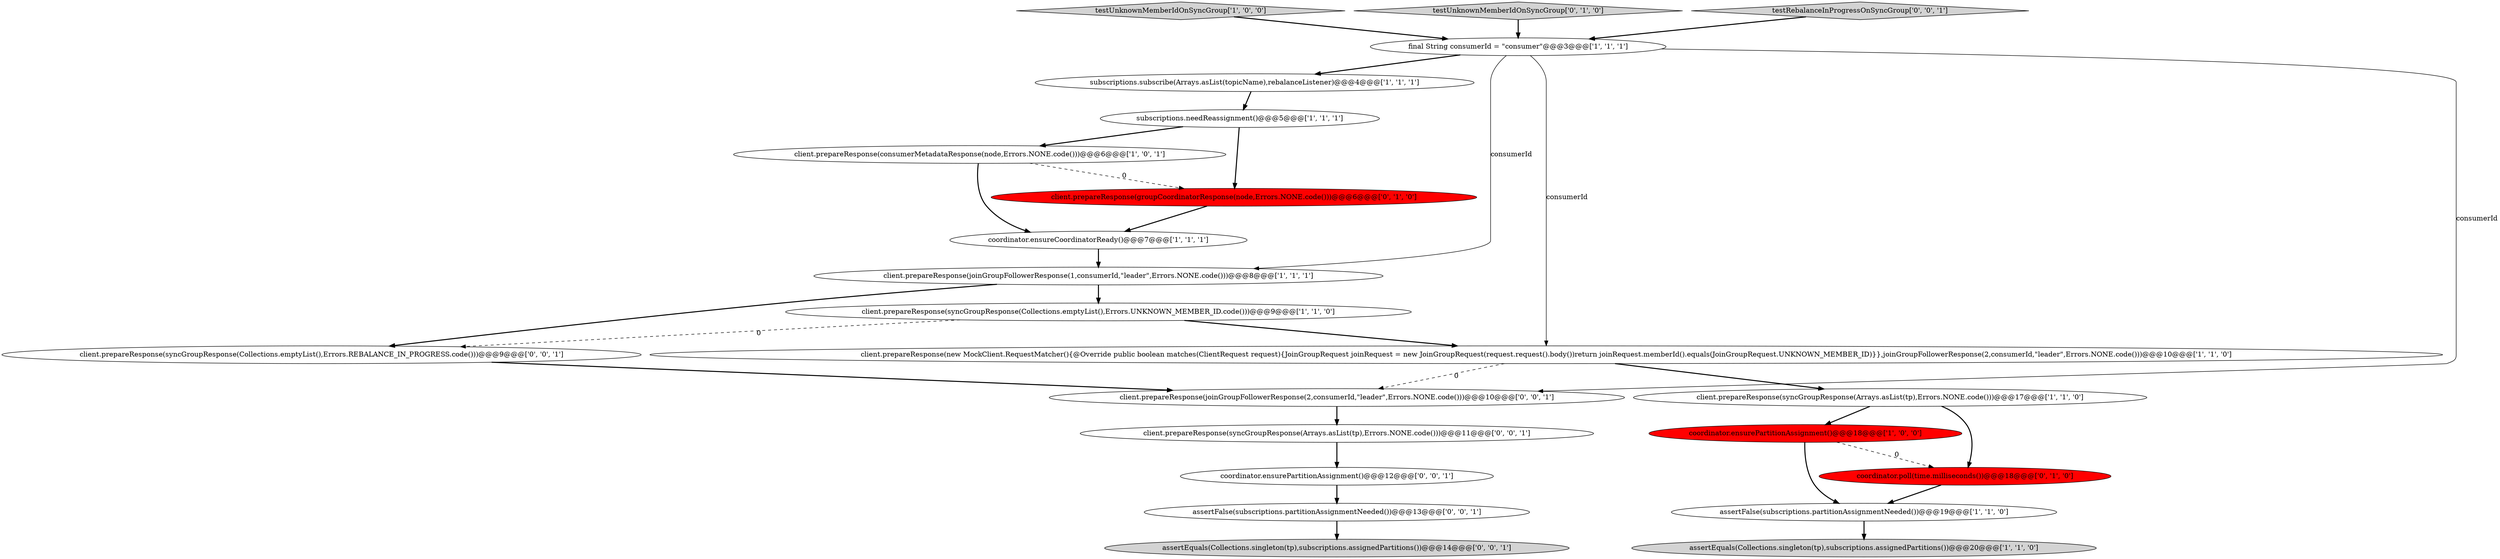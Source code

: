 digraph {
7 [style = filled, label = "final String consumerId = \"consumer\"@@@3@@@['1', '1', '1']", fillcolor = white, shape = ellipse image = "AAA0AAABBB1BBB"];
4 [style = filled, label = "coordinator.ensurePartitionAssignment()@@@18@@@['1', '0', '0']", fillcolor = red, shape = ellipse image = "AAA1AAABBB1BBB"];
12 [style = filled, label = "assertEquals(Collections.singleton(tp),subscriptions.assignedPartitions())@@@20@@@['1', '1', '0']", fillcolor = lightgray, shape = ellipse image = "AAA0AAABBB1BBB"];
3 [style = filled, label = "client.prepareResponse(syncGroupResponse(Collections.emptyList(),Errors.UNKNOWN_MEMBER_ID.code()))@@@9@@@['1', '1', '0']", fillcolor = white, shape = ellipse image = "AAA0AAABBB1BBB"];
0 [style = filled, label = "subscriptions.subscribe(Arrays.asList(topicName),rebalanceListener)@@@4@@@['1', '1', '1']", fillcolor = white, shape = ellipse image = "AAA0AAABBB1BBB"];
13 [style = filled, label = "client.prepareResponse(groupCoordinatorResponse(node,Errors.NONE.code()))@@@6@@@['0', '1', '0']", fillcolor = red, shape = ellipse image = "AAA1AAABBB2BBB"];
6 [style = filled, label = "testUnknownMemberIdOnSyncGroup['1', '0', '0']", fillcolor = lightgray, shape = diamond image = "AAA0AAABBB1BBB"];
8 [style = filled, label = "assertFalse(subscriptions.partitionAssignmentNeeded())@@@19@@@['1', '1', '0']", fillcolor = white, shape = ellipse image = "AAA0AAABBB1BBB"];
17 [style = filled, label = "client.prepareResponse(joinGroupFollowerResponse(2,consumerId,\"leader\",Errors.NONE.code()))@@@10@@@['0', '0', '1']", fillcolor = white, shape = ellipse image = "AAA0AAABBB3BBB"];
1 [style = filled, label = "client.prepareResponse(consumerMetadataResponse(node,Errors.NONE.code()))@@@6@@@['1', '0', '1']", fillcolor = white, shape = ellipse image = "AAA0AAABBB1BBB"];
20 [style = filled, label = "coordinator.ensurePartitionAssignment()@@@12@@@['0', '0', '1']", fillcolor = white, shape = ellipse image = "AAA0AAABBB3BBB"];
5 [style = filled, label = "subscriptions.needReassignment()@@@5@@@['1', '1', '1']", fillcolor = white, shape = ellipse image = "AAA0AAABBB1BBB"];
14 [style = filled, label = "coordinator.poll(time.milliseconds())@@@18@@@['0', '1', '0']", fillcolor = red, shape = ellipse image = "AAA1AAABBB2BBB"];
10 [style = filled, label = "coordinator.ensureCoordinatorReady()@@@7@@@['1', '1', '1']", fillcolor = white, shape = ellipse image = "AAA0AAABBB1BBB"];
21 [style = filled, label = "assertFalse(subscriptions.partitionAssignmentNeeded())@@@13@@@['0', '0', '1']", fillcolor = white, shape = ellipse image = "AAA0AAABBB3BBB"];
19 [style = filled, label = "client.prepareResponse(syncGroupResponse(Collections.emptyList(),Errors.REBALANCE_IN_PROGRESS.code()))@@@9@@@['0', '0', '1']", fillcolor = white, shape = ellipse image = "AAA0AAABBB3BBB"];
11 [style = filled, label = "client.prepareResponse(new MockClient.RequestMatcher(){@Override public boolean matches(ClientRequest request){JoinGroupRequest joinRequest = new JoinGroupRequest(request.request().body())return joinRequest.memberId().equals(JoinGroupRequest.UNKNOWN_MEMBER_ID)}},joinGroupFollowerResponse(2,consumerId,\"leader\",Errors.NONE.code()))@@@10@@@['1', '1', '0']", fillcolor = white, shape = ellipse image = "AAA0AAABBB1BBB"];
9 [style = filled, label = "client.prepareResponse(syncGroupResponse(Arrays.asList(tp),Errors.NONE.code()))@@@17@@@['1', '1', '0']", fillcolor = white, shape = ellipse image = "AAA0AAABBB1BBB"];
2 [style = filled, label = "client.prepareResponse(joinGroupFollowerResponse(1,consumerId,\"leader\",Errors.NONE.code()))@@@8@@@['1', '1', '1']", fillcolor = white, shape = ellipse image = "AAA0AAABBB1BBB"];
15 [style = filled, label = "testUnknownMemberIdOnSyncGroup['0', '1', '0']", fillcolor = lightgray, shape = diamond image = "AAA0AAABBB2BBB"];
18 [style = filled, label = "client.prepareResponse(syncGroupResponse(Arrays.asList(tp),Errors.NONE.code()))@@@11@@@['0', '0', '1']", fillcolor = white, shape = ellipse image = "AAA0AAABBB3BBB"];
22 [style = filled, label = "assertEquals(Collections.singleton(tp),subscriptions.assignedPartitions())@@@14@@@['0', '0', '1']", fillcolor = lightgray, shape = ellipse image = "AAA0AAABBB3BBB"];
16 [style = filled, label = "testRebalanceInProgressOnSyncGroup['0', '0', '1']", fillcolor = lightgray, shape = diamond image = "AAA0AAABBB3BBB"];
13->10 [style = bold, label=""];
2->19 [style = bold, label=""];
15->7 [style = bold, label=""];
7->17 [style = solid, label="consumerId"];
9->4 [style = bold, label=""];
2->3 [style = bold, label=""];
16->7 [style = bold, label=""];
3->11 [style = bold, label=""];
7->0 [style = bold, label=""];
19->17 [style = bold, label=""];
11->17 [style = dashed, label="0"];
7->11 [style = solid, label="consumerId"];
11->9 [style = bold, label=""];
3->19 [style = dashed, label="0"];
20->21 [style = bold, label=""];
1->13 [style = dashed, label="0"];
5->1 [style = bold, label=""];
18->20 [style = bold, label=""];
7->2 [style = solid, label="consumerId"];
21->22 [style = bold, label=""];
5->13 [style = bold, label=""];
9->14 [style = bold, label=""];
4->8 [style = bold, label=""];
10->2 [style = bold, label=""];
14->8 [style = bold, label=""];
4->14 [style = dashed, label="0"];
6->7 [style = bold, label=""];
1->10 [style = bold, label=""];
8->12 [style = bold, label=""];
17->18 [style = bold, label=""];
0->5 [style = bold, label=""];
}
